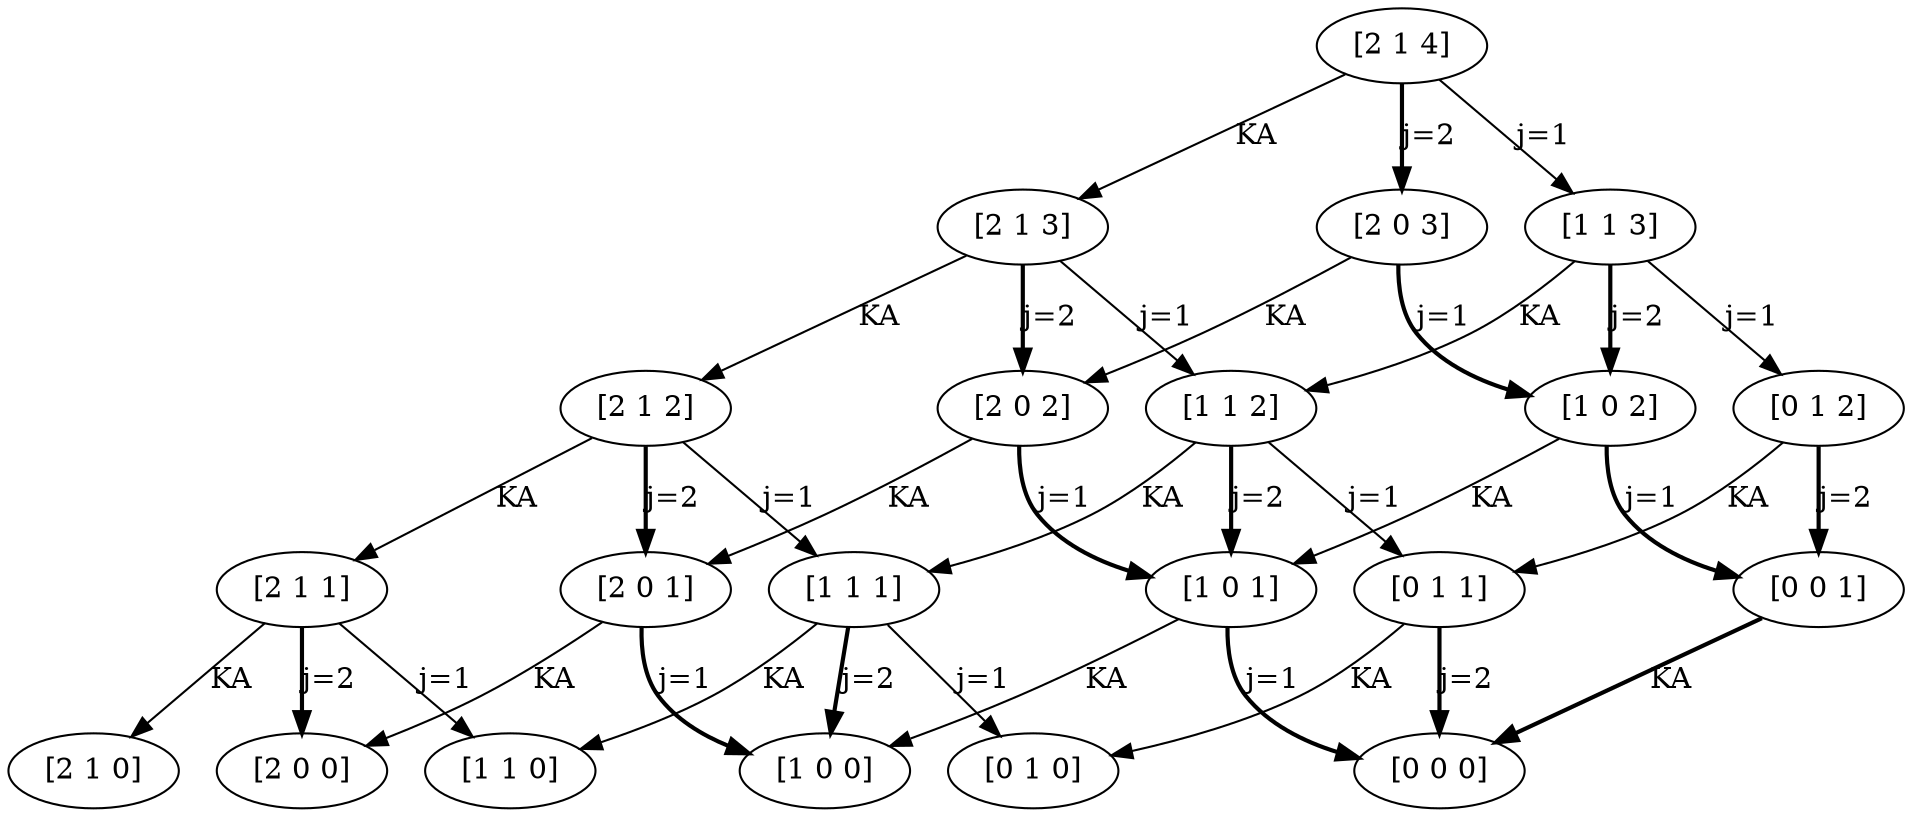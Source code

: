 digraph  {
	node [label="\N"];
	0	 [capacity="[2 1]",
		label="[2 1 0]",
		time=0,
		value=0.0];
	1	 [capacity="[2 1]",
		label="[2 1 1]",
		time=1,
		value=70.0];
	1 -> 0 [key=0,
	goal="[2 1 0]",
	label=KA,
	modus=KA,
	not_best_politic=True,
	revenue=0,
	time=1,
	weight=0.0,
	weight_goal=0.0];
5 [capacity="[2 0]",
	label="[2 0 0]",
	time=0,
	value=0.0];
1 -> 5 [key=2,
goal="[2 0 0]",
label="j=2",
not_best_politic=False,
revenue=200,
style=bold,
time=1,
weight=200.0,
weight_goal=0.0];
10 [capacity="[1 1]",
label="[1 1 0]",
time=0,
value=0.0];
1 -> 10 [key=1,
goal="[1 1 0]",
label="j=1",
not_best_politic=True,
revenue=100,
time=1,
weight=100.0,
weight_goal=0.0];
2 [capacity="[2 1]",
label="[2 1 2]",
time=2,
value=138.0];
2 -> 1 [key=0,
goal="[2 1 1]",
label=KA,
modus=KA,
not_best_politic=True,
revenue=0,
time=2,
weight=0.0,
weight_goal=70.0];
6 [capacity="[2 0]",
label="[2 0 1]",
time=1,
value=50.0];
2 -> 6 [key=2,
goal="[2 0 1]",
label="j=2",
not_best_politic=False,
revenue=200,
style=bold,
time=2,
weight=180.0,
weight_goal=50.0];
11 [capacity="[1 1]",
label="[1 1 1]",
time=1,
value=70.0];
2 -> 11 [key=1,
goal="[1 1 1]",
label="j=1",
not_best_politic=True,
revenue=100,
time=2,
weight=100.0,
weight_goal=70.0];
3 [capacity="[2 1]",
label="[2 1 3]",
time=3,
value=191.688];
3 -> 2 [key=0,
goal="[2 1 2]",
label=KA,
modus=KA,
not_best_politic=True,
revenue=0,
time=3,
weight=0.0,
weight_goal=138.0];
7 [capacity="[2 0]",
label="[2 0 2]",
time=2,
value=100.0];
3 -> 7 [key=2,
goal="[2 0 2]",
label="j=2",
not_best_politic=False,
revenue=200,
style=bold,
time=3,
weight=162.0,
weight_goal=100.0];
12 [capacity="[1 1]",
label="[1 1 2]",
time=2,
value=113.0];
3 -> 12 [key=1,
goal="[1 1 2]",
label="j=1",
not_best_politic=True,
revenue=100,
time=3,
weight=75.0,
weight_goal=113.0];
4 [capacity="[2 1]",
label="[2 1 4]",
time=4,
value=231.25];
4 -> 3 [key=0,
goal="[2 1 3]",
label=KA,
modus=KA,
not_best_politic=True,
revenue=0,
time=4,
weight=0.0,
weight_goal=191.688];
8 [capacity="[2 0]",
label="[2 0 3]",
time=3,
value=137.5];
4 -> 8 [key=2,
goal="[2 0 3]",
label="j=2",
not_best_politic=False,
revenue=200,
style=bold,
time=4,
weight=145.812,
weight_goal=137.5];
13 [capacity="[1 1]",
label="[1 1 3]",
time=3,
value=141.703];
4 -> 13 [key=1,
goal="[1 1 3]",
label="j=1",
not_best_politic=True,
revenue=100,
time=4,
weight=50.0156,
weight_goal=141.703];
6 -> 5 [key=0,
goal="[2 0 0]",
label=KA,
modus=KA,
not_best_politic=True,
revenue=0,
time=1,
weight=0.0,
weight_goal=0.0];
15 [capacity="[1 0]",
label="[1 0 0]",
time=0,
value=0.0];
6 -> 15 [key=1,
goal="[1 0 0]",
label="j=1",
not_best_politic=False,
revenue=100,
style=bold,
time=1,
weight=100.0,
weight_goal=0.0];
7 -> 6 [key=0,
goal="[2 0 1]",
label=KA,
modus=KA,
not_best_politic=True,
revenue=0,
time=2,
weight=0.0,
weight_goal=50.0];
16 [capacity="[1 0]",
label="[1 0 1]",
time=1,
value=50.0];
7 -> 16 [key=1,
goal="[1 0 1]",
label="j=1",
not_best_politic=False,
revenue=100,
style=bold,
time=2,
weight=100.0,
weight_goal=50.0];
8 -> 7 [key=0,
goal="[2 0 2]",
label=KA,
modus=KA,
not_best_politic=True,
revenue=0,
time=3,
weight=0.0,
weight_goal=100.0];
17 [capacity="[1 0]",
label="[1 0 2]",
time=2,
value=75.0];
8 -> 17 [key=1,
goal="[1 0 2]",
label="j=1",
not_best_politic=False,
revenue=100,
style=bold,
time=3,
weight=75.0,
weight_goal=75.0];
11 -> 10 [key=0,
goal="[1 1 0]",
label=KA,
modus=KA,
not_best_politic=True,
revenue=0,
time=1,
weight=0.0,
weight_goal=0.0];
11 -> 15 [key=2,
goal="[1 0 0]",
label="j=2",
not_best_politic=False,
revenue=200,
style=bold,
time=1,
weight=200.0,
weight_goal=0.0];
20 [capacity="[0 1]",
label="[0 1 0]",
time=0,
value=0.0];
11 -> 20 [key=1,
goal="[0 1 0]",
label="j=1",
not_best_politic=True,
revenue=100,
time=1,
weight=100.0,
weight_goal=0.0];
12 -> 11 [key=0,
goal="[1 1 1]",
label=KA,
modus=KA,
not_best_politic=True,
revenue=0,
time=2,
weight=0.0,
weight_goal=70.0];
12 -> 16 [key=2,
goal="[1 0 1]",
label="j=2",
not_best_politic=False,
revenue=200,
style=bold,
time=2,
weight=180.0,
weight_goal=50.0];
21 [capacity="[0 1]",
label="[0 1 1]",
time=1,
value=20.0];
12 -> 21 [key=1,
goal="[0 1 1]",
label="j=1",
not_best_politic=True,
revenue=100,
time=2,
weight=50.0,
weight_goal=20.0];
13 -> 12 [key=0,
goal="[1 1 2]",
label=KA,
modus=KA,
not_best_politic=True,
revenue=0,
time=3,
weight=0.0,
weight_goal=113.0];
13 -> 17 [key=2,
goal="[1 0 2]",
label="j=2",
not_best_politic=False,
revenue=200,
style=bold,
time=3,
weight=162.0,
weight_goal=75.0];
22 [capacity="[0 1]",
label="[0 1 2]",
time=2,
value=38.0];
13 -> 22 [key=1,
goal="[0 1 2]",
label="j=1",
not_best_politic=True,
revenue=100,
time=3,
weight=25.0,
weight_goal=38.0];
16 -> 15 [key=0,
goal="[1 0 0]",
label=KA,
modus=KA,
not_best_politic=True,
revenue=0,
time=1,
weight=0.0,
weight_goal=0.0];
25 [capacity="[0 0]",
label="[0 0 0]",
time=0,
value=0.0];
16 -> 25 [key=1,
goal="[0 0 0]",
label="j=1",
not_best_politic=False,
revenue=100,
style=bold,
time=1,
weight=100.0,
weight_goal=0.0];
17 -> 16 [key=0,
goal="[1 0 1]",
label=KA,
modus=KA,
not_best_politic=True,
revenue=0,
time=2,
weight=0.0,
weight_goal=50.0];
26 [capacity="[0 0]",
label="[0 0 1]",
time=1,
value=0.0];
17 -> 26 [key=1,
goal="[0 0 1]",
label="j=1",
not_best_politic=False,
revenue=100,
style=bold,
time=2,
weight=50.0,
weight_goal=0.0];
21 -> 20 [key=0,
goal="[0 1 0]",
label=KA,
modus=KA,
not_best_politic=True,
revenue=0,
time=1,
weight=0.0,
weight_goal=0.0];
21 -> 25 [key=2,
goal="[0 0 0]",
label="j=2",
not_best_politic=False,
revenue=200,
style=bold,
time=1,
weight=200.0,
weight_goal=0.0];
22 -> 21 [key=0,
goal="[0 1 1]",
label=KA,
modus=KA,
not_best_politic=True,
revenue=0,
time=2,
weight=0.0,
weight_goal=20.0];
22 -> 26 [key=2,
goal="[0 0 1]",
label="j=2",
not_best_politic=False,
revenue=200,
style=bold,
time=2,
weight=180.0,
weight_goal=0.0];
26 -> 25 [key=0,
goal="[0 0 0]",
label=KA,
modus=KA,
not_best_politic=False,
revenue=0,
style=bold,
time=1,
weight=0.0,
weight_goal=0.0];
}
